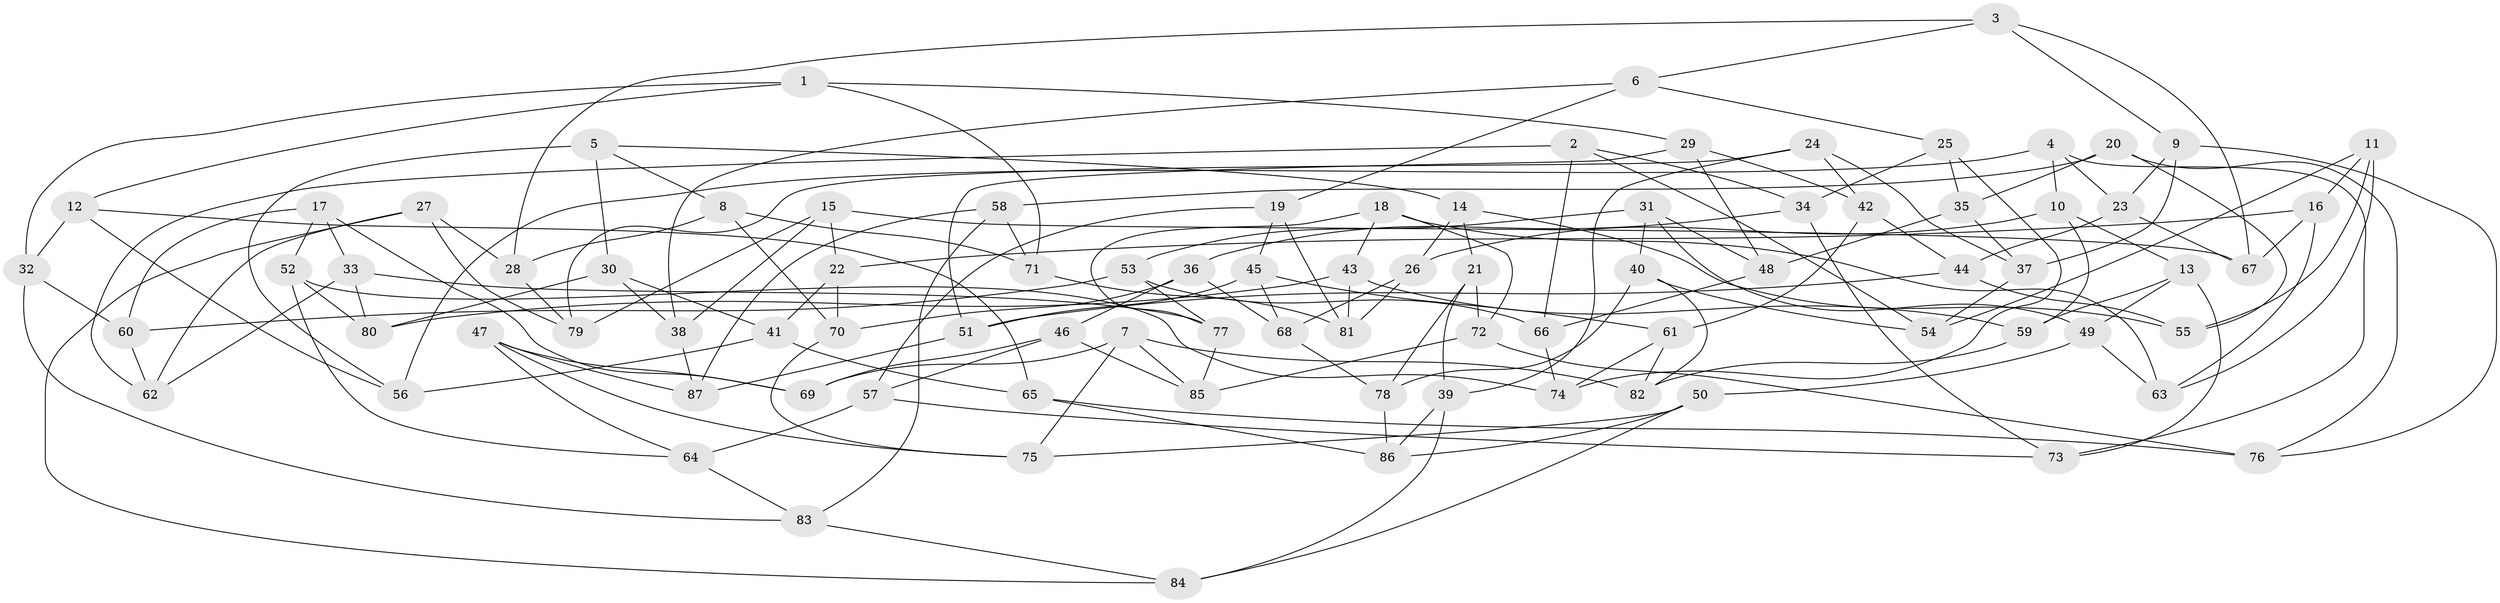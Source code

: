 // Generated by graph-tools (version 1.1) at 2025/37/03/09/25 02:37:59]
// undirected, 87 vertices, 174 edges
graph export_dot {
graph [start="1"]
  node [color=gray90,style=filled];
  1;
  2;
  3;
  4;
  5;
  6;
  7;
  8;
  9;
  10;
  11;
  12;
  13;
  14;
  15;
  16;
  17;
  18;
  19;
  20;
  21;
  22;
  23;
  24;
  25;
  26;
  27;
  28;
  29;
  30;
  31;
  32;
  33;
  34;
  35;
  36;
  37;
  38;
  39;
  40;
  41;
  42;
  43;
  44;
  45;
  46;
  47;
  48;
  49;
  50;
  51;
  52;
  53;
  54;
  55;
  56;
  57;
  58;
  59;
  60;
  61;
  62;
  63;
  64;
  65;
  66;
  67;
  68;
  69;
  70;
  71;
  72;
  73;
  74;
  75;
  76;
  77;
  78;
  79;
  80;
  81;
  82;
  83;
  84;
  85;
  86;
  87;
  1 -- 32;
  1 -- 12;
  1 -- 71;
  1 -- 29;
  2 -- 54;
  2 -- 62;
  2 -- 34;
  2 -- 66;
  3 -- 67;
  3 -- 6;
  3 -- 9;
  3 -- 28;
  4 -- 23;
  4 -- 56;
  4 -- 10;
  4 -- 73;
  5 -- 8;
  5 -- 30;
  5 -- 56;
  5 -- 14;
  6 -- 38;
  6 -- 25;
  6 -- 19;
  7 -- 75;
  7 -- 69;
  7 -- 85;
  7 -- 82;
  8 -- 70;
  8 -- 71;
  8 -- 28;
  9 -- 23;
  9 -- 76;
  9 -- 37;
  10 -- 13;
  10 -- 26;
  10 -- 59;
  11 -- 54;
  11 -- 63;
  11 -- 16;
  11 -- 55;
  12 -- 65;
  12 -- 32;
  12 -- 56;
  13 -- 49;
  13 -- 59;
  13 -- 73;
  14 -- 21;
  14 -- 55;
  14 -- 26;
  15 -- 67;
  15 -- 38;
  15 -- 79;
  15 -- 22;
  16 -- 22;
  16 -- 67;
  16 -- 63;
  17 -- 69;
  17 -- 60;
  17 -- 52;
  17 -- 33;
  18 -- 63;
  18 -- 72;
  18 -- 43;
  18 -- 77;
  19 -- 45;
  19 -- 57;
  19 -- 81;
  20 -- 58;
  20 -- 35;
  20 -- 76;
  20 -- 55;
  21 -- 39;
  21 -- 72;
  21 -- 78;
  22 -- 41;
  22 -- 70;
  23 -- 67;
  23 -- 44;
  24 -- 39;
  24 -- 37;
  24 -- 42;
  24 -- 79;
  25 -- 74;
  25 -- 34;
  25 -- 35;
  26 -- 81;
  26 -- 68;
  27 -- 84;
  27 -- 28;
  27 -- 79;
  27 -- 62;
  28 -- 79;
  29 -- 42;
  29 -- 51;
  29 -- 48;
  30 -- 41;
  30 -- 80;
  30 -- 38;
  31 -- 48;
  31 -- 40;
  31 -- 49;
  31 -- 53;
  32 -- 60;
  32 -- 83;
  33 -- 62;
  33 -- 80;
  33 -- 77;
  34 -- 36;
  34 -- 73;
  35 -- 48;
  35 -- 37;
  36 -- 70;
  36 -- 46;
  36 -- 68;
  37 -- 54;
  38 -- 87;
  39 -- 84;
  39 -- 86;
  40 -- 54;
  40 -- 82;
  40 -- 78;
  41 -- 56;
  41 -- 65;
  42 -- 61;
  42 -- 44;
  43 -- 80;
  43 -- 81;
  43 -- 59;
  44 -- 51;
  44 -- 55;
  45 -- 61;
  45 -- 51;
  45 -- 68;
  46 -- 69;
  46 -- 57;
  46 -- 85;
  47 -- 64;
  47 -- 69;
  47 -- 87;
  47 -- 75;
  48 -- 66;
  49 -- 63;
  49 -- 50;
  50 -- 86;
  50 -- 84;
  50 -- 75;
  51 -- 87;
  52 -- 64;
  52 -- 74;
  52 -- 80;
  53 -- 66;
  53 -- 60;
  53 -- 77;
  57 -- 73;
  57 -- 64;
  58 -- 87;
  58 -- 83;
  58 -- 71;
  59 -- 82;
  60 -- 62;
  61 -- 82;
  61 -- 74;
  64 -- 83;
  65 -- 86;
  65 -- 76;
  66 -- 74;
  68 -- 78;
  70 -- 75;
  71 -- 81;
  72 -- 76;
  72 -- 85;
  77 -- 85;
  78 -- 86;
  83 -- 84;
}
